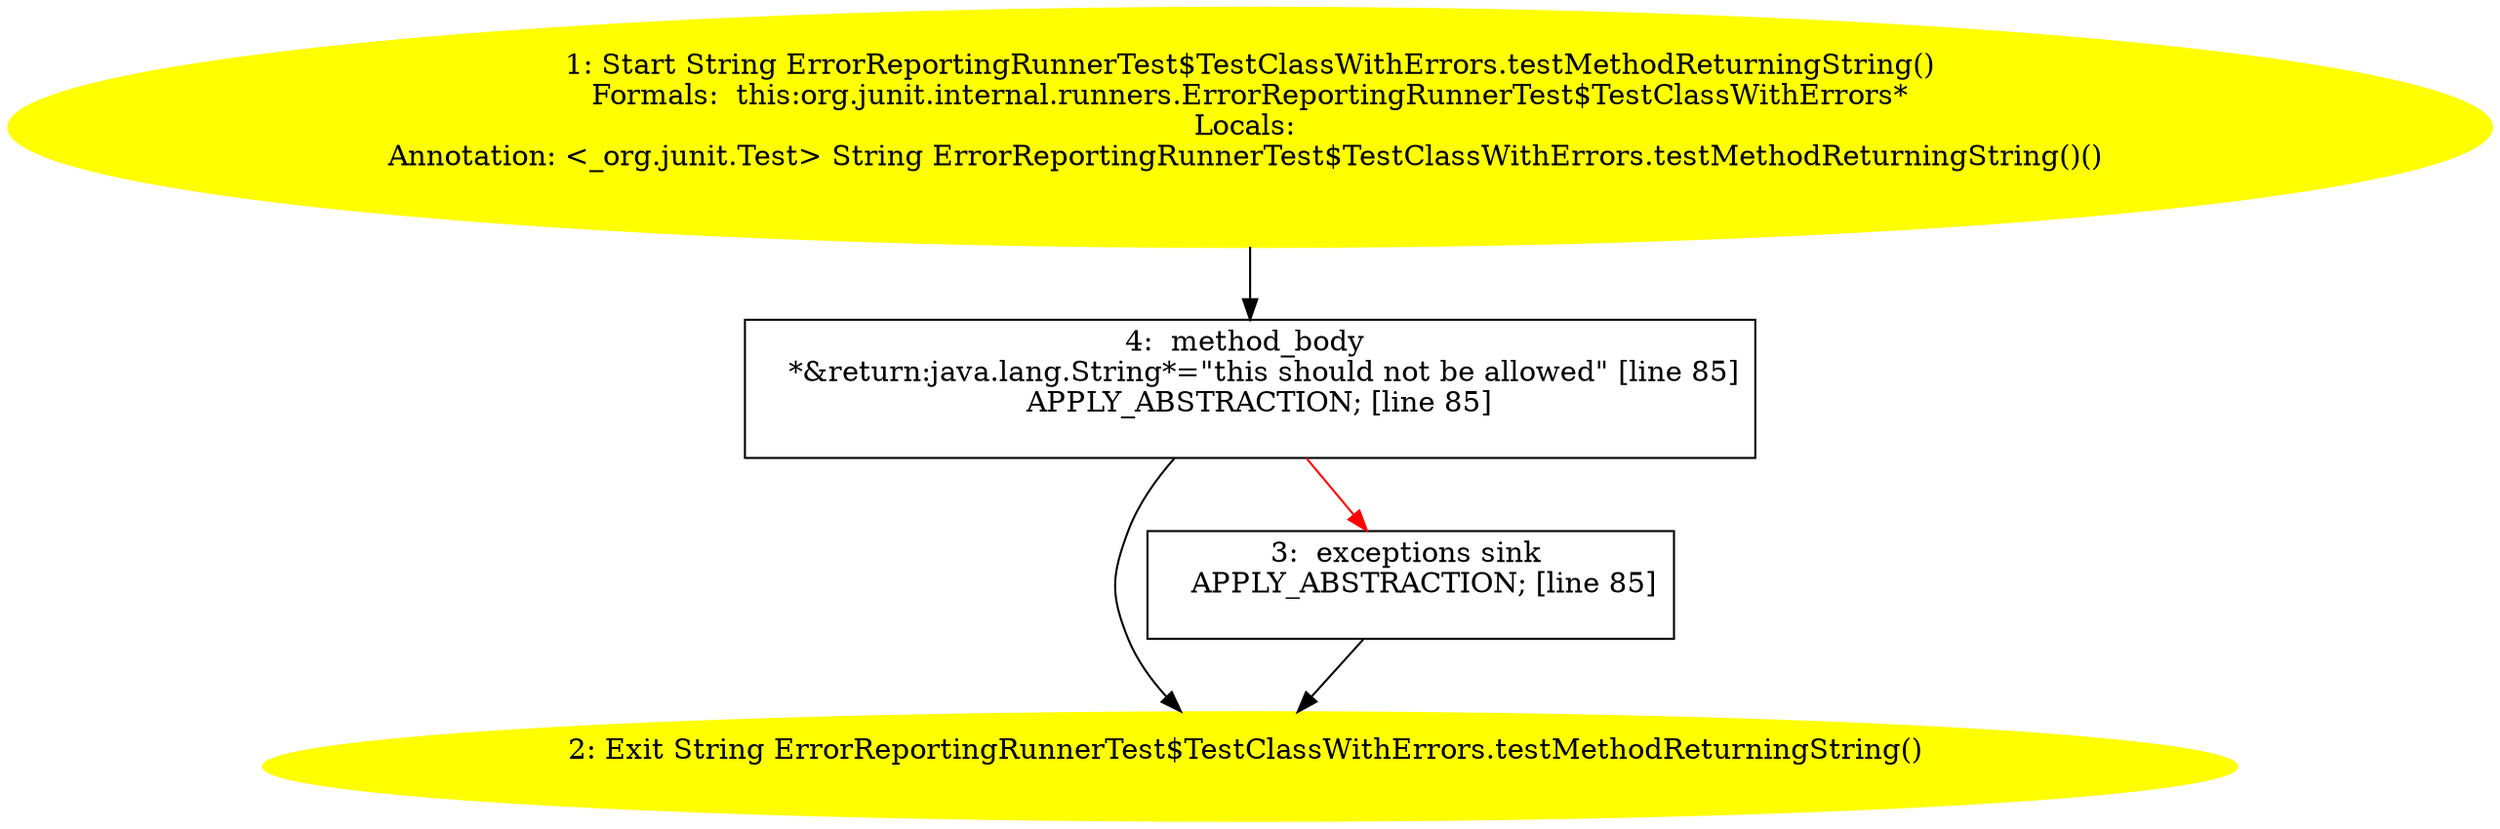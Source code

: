 /* @generated */
digraph cfg {
"org.junit.internal.runners.ErrorReportingRunnerTest$TestClassWithErrors.testMethodReturningString():.a5ff6fe40c5084159b821a984114f9dd_1" [label="1: Start String ErrorReportingRunnerTest$TestClassWithErrors.testMethodReturningString()\nFormals:  this:org.junit.internal.runners.ErrorReportingRunnerTest$TestClassWithErrors*\nLocals: \nAnnotation: <_org.junit.Test> String ErrorReportingRunnerTest$TestClassWithErrors.testMethodReturningString()() \n  " color=yellow style=filled]
	

	 "org.junit.internal.runners.ErrorReportingRunnerTest$TestClassWithErrors.testMethodReturningString():.a5ff6fe40c5084159b821a984114f9dd_1" -> "org.junit.internal.runners.ErrorReportingRunnerTest$TestClassWithErrors.testMethodReturningString():.a5ff6fe40c5084159b821a984114f9dd_4" ;
"org.junit.internal.runners.ErrorReportingRunnerTest$TestClassWithErrors.testMethodReturningString():.a5ff6fe40c5084159b821a984114f9dd_2" [label="2: Exit String ErrorReportingRunnerTest$TestClassWithErrors.testMethodReturningString() \n  " color=yellow style=filled]
	

"org.junit.internal.runners.ErrorReportingRunnerTest$TestClassWithErrors.testMethodReturningString():.a5ff6fe40c5084159b821a984114f9dd_3" [label="3:  exceptions sink \n   APPLY_ABSTRACTION; [line 85]\n " shape="box"]
	

	 "org.junit.internal.runners.ErrorReportingRunnerTest$TestClassWithErrors.testMethodReturningString():.a5ff6fe40c5084159b821a984114f9dd_3" -> "org.junit.internal.runners.ErrorReportingRunnerTest$TestClassWithErrors.testMethodReturningString():.a5ff6fe40c5084159b821a984114f9dd_2" ;
"org.junit.internal.runners.ErrorReportingRunnerTest$TestClassWithErrors.testMethodReturningString():.a5ff6fe40c5084159b821a984114f9dd_4" [label="4:  method_body \n   *&return:java.lang.String*=\"this should not be allowed\" [line 85]\n  APPLY_ABSTRACTION; [line 85]\n " shape="box"]
	

	 "org.junit.internal.runners.ErrorReportingRunnerTest$TestClassWithErrors.testMethodReturningString():.a5ff6fe40c5084159b821a984114f9dd_4" -> "org.junit.internal.runners.ErrorReportingRunnerTest$TestClassWithErrors.testMethodReturningString():.a5ff6fe40c5084159b821a984114f9dd_2" ;
	 "org.junit.internal.runners.ErrorReportingRunnerTest$TestClassWithErrors.testMethodReturningString():.a5ff6fe40c5084159b821a984114f9dd_4" -> "org.junit.internal.runners.ErrorReportingRunnerTest$TestClassWithErrors.testMethodReturningString():.a5ff6fe40c5084159b821a984114f9dd_3" [color="red" ];
}

